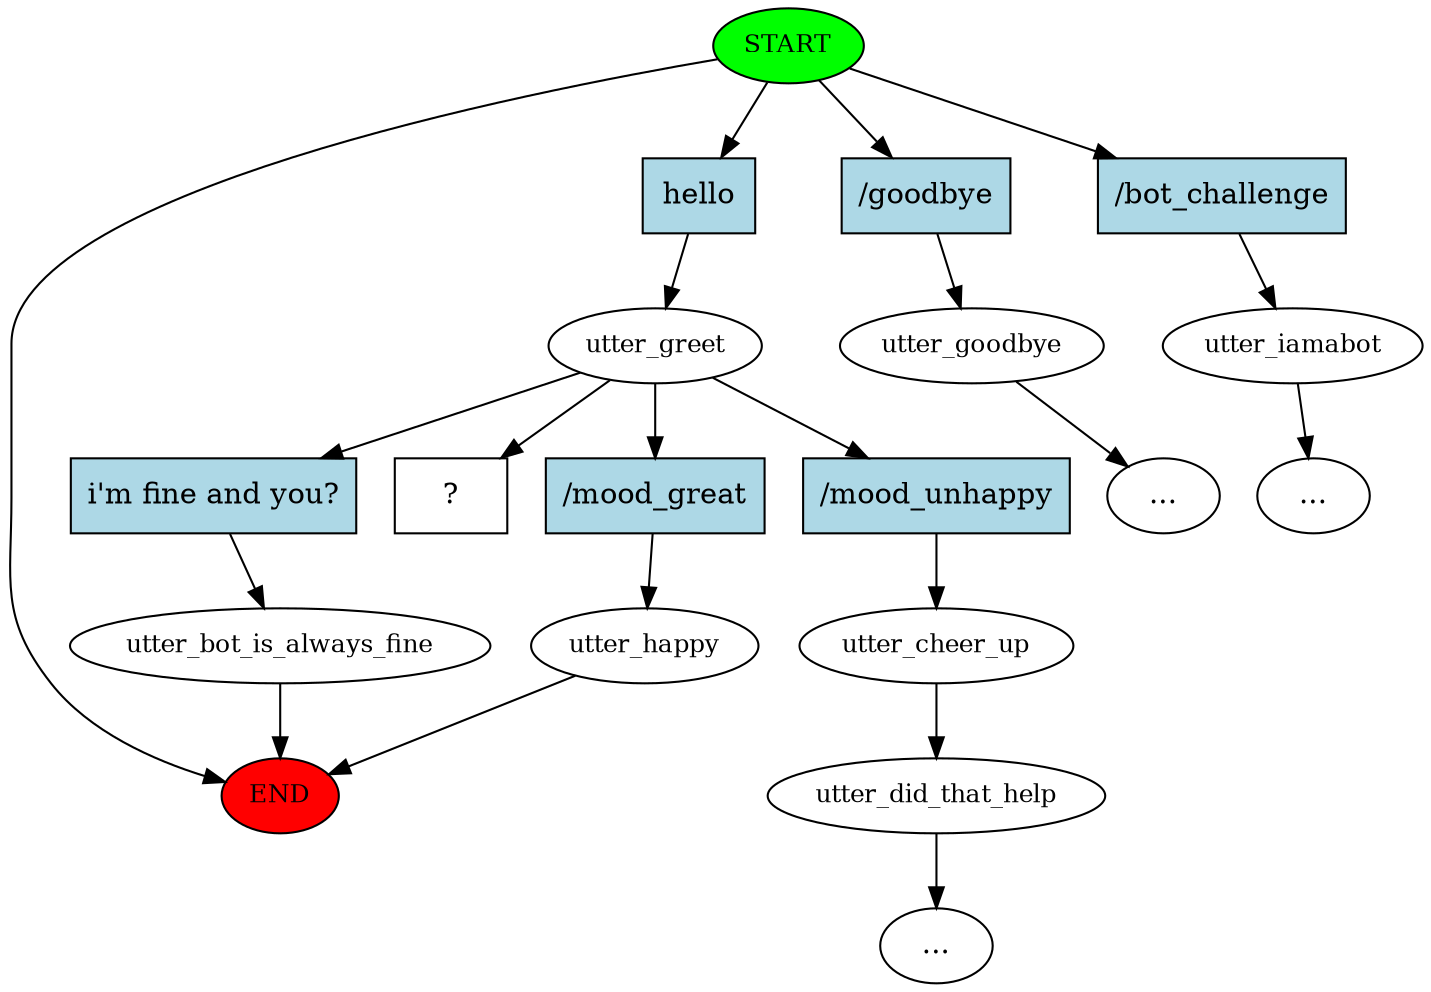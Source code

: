 digraph  {
0 [class="start active", fillcolor=green, fontsize=12, label=START, style=filled];
"-1" [class=end, fillcolor=red, fontsize=12, label=END, style=filled];
1 [class=active, fontsize=12, label=utter_greet];
2 [class="", fontsize=12, label=utter_happy];
4 [class="", fontsize=12, label=utter_cheer_up];
5 [class="", fontsize=12, label=utter_did_that_help];
"-4" [class=ellipsis, label="..."];
9 [class="", fontsize=12, label=utter_goodbye];
"-5" [class=ellipsis, label="..."];
10 [class="", fontsize=12, label=utter_iamabot];
"-6" [class=ellipsis, label="..."];
12 [class="", fontsize=12, label=utter_bot_is_always_fine];
14 [class="intent dashed active", label="  ?  ", shape=rect];
15 [class="intent active", fillcolor=lightblue, label=hello, shape=rect, style=filled];
16 [class=intent, fillcolor=lightblue, label="/goodbye", shape=rect, style=filled];
17 [class=intent, fillcolor=lightblue, label="/bot_challenge", shape=rect, style=filled];
18 [class=intent, fillcolor=lightblue, label="/mood_great", shape=rect, style=filled];
19 [class=intent, fillcolor=lightblue, label="/mood_unhappy", shape=rect, style=filled];
20 [class=intent, fillcolor=lightblue, label="i'm fine and you?", shape=rect, style=filled];
0 -> "-1"  [class="", key=NONE, label=""];
0 -> 15  [class=active, key=0];
0 -> 16  [class="", key=0];
0 -> 17  [class="", key=0];
1 -> 14  [class=active, key=NONE, label=""];
1 -> 18  [class="", key=0];
1 -> 19  [class="", key=0];
1 -> 20  [class="", key=0];
2 -> "-1"  [class="", key=NONE, label=""];
4 -> 5  [class="", key=NONE, label=""];
5 -> "-4"  [class="", key=NONE, label=""];
9 -> "-5"  [class="", key=NONE, label=""];
10 -> "-6"  [class="", key=NONE, label=""];
12 -> "-1"  [class="", key=NONE, label=""];
15 -> 1  [class=active, key=0];
16 -> 9  [class="", key=0];
17 -> 10  [class="", key=0];
18 -> 2  [class="", key=0];
19 -> 4  [class="", key=0];
20 -> 12  [class="", key=0];
}
